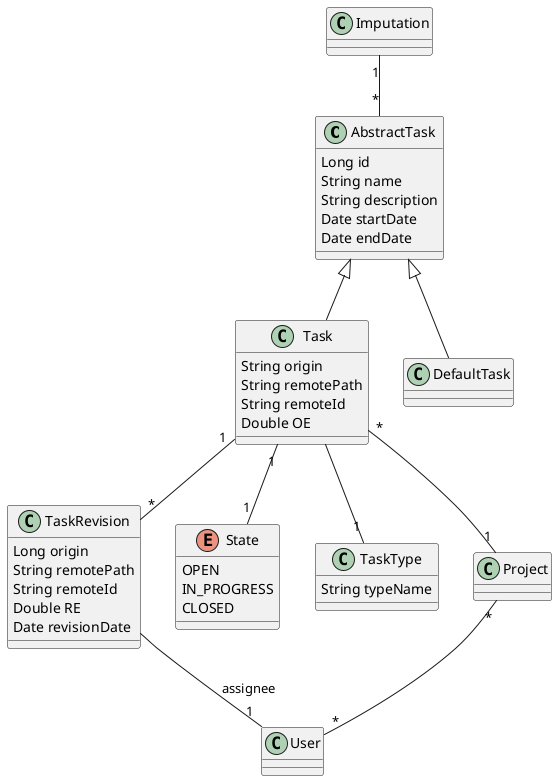 @startuml

abstract class AbstractTask


AbstractTask <|-- Task
AbstractTask <|-- DefaultTask

Imputation "1" -- "*" AbstractTask
Task "1" -- "*" TaskRevision
Task "1" -- "1" State
Task -- "1" TaskType
Task "*" -- "1" Project
TaskRevision -- "1" User :assignee
Project "*" -- "*" User

class AbstractTask {
Long id
String name
String description
Date startDate
Date endDate
}


class Task {
String origin
String remotePath
String remoteId
Double OE
}

class TaskRevision {
Long origin
String remotePath
String remoteId
Double RE
Date revisionDate

}

enum State {
  OPEN
  IN_PROGRESS
  CLOSED
}

class TaskType {
  String typeName
}

@enduml